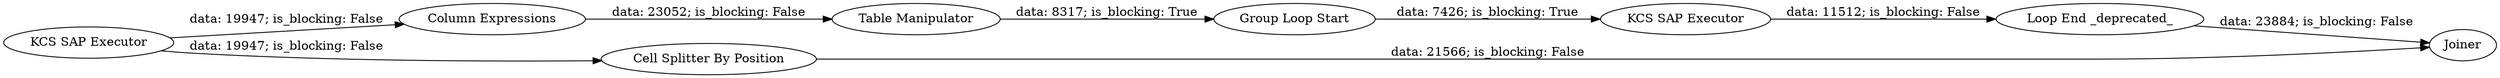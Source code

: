 digraph {
	"-4577295831819222005_12" [label="KCS SAP Executor"]
	"-4577295831819222005_10" [label="Loop End _deprecated_"]
	"-4577295831819222005_11" [label=Joiner]
	"-4577295831819222005_13" [label="KCS SAP Executor"]
	"-4577295831819222005_6" [label="Column Expressions"]
	"-4577295831819222005_3" [label="Group Loop Start"]
	"-4577295831819222005_7" [label="Table Manipulator"]
	"-4577295831819222005_14" [label="Cell Splitter By Position"]
	"-4577295831819222005_12" -> "-4577295831819222005_14" [label="data: 19947; is_blocking: False"]
	"-4577295831819222005_10" -> "-4577295831819222005_11" [label="data: 23884; is_blocking: False"]
	"-4577295831819222005_12" -> "-4577295831819222005_6" [label="data: 19947; is_blocking: False"]
	"-4577295831819222005_3" -> "-4577295831819222005_13" [label="data: 7426; is_blocking: True"]
	"-4577295831819222005_7" -> "-4577295831819222005_3" [label="data: 8317; is_blocking: True"]
	"-4577295831819222005_13" -> "-4577295831819222005_10" [label="data: 11512; is_blocking: False"]
	"-4577295831819222005_6" -> "-4577295831819222005_7" [label="data: 23052; is_blocking: False"]
	"-4577295831819222005_14" -> "-4577295831819222005_11" [label="data: 21566; is_blocking: False"]
	rankdir=LR
}
